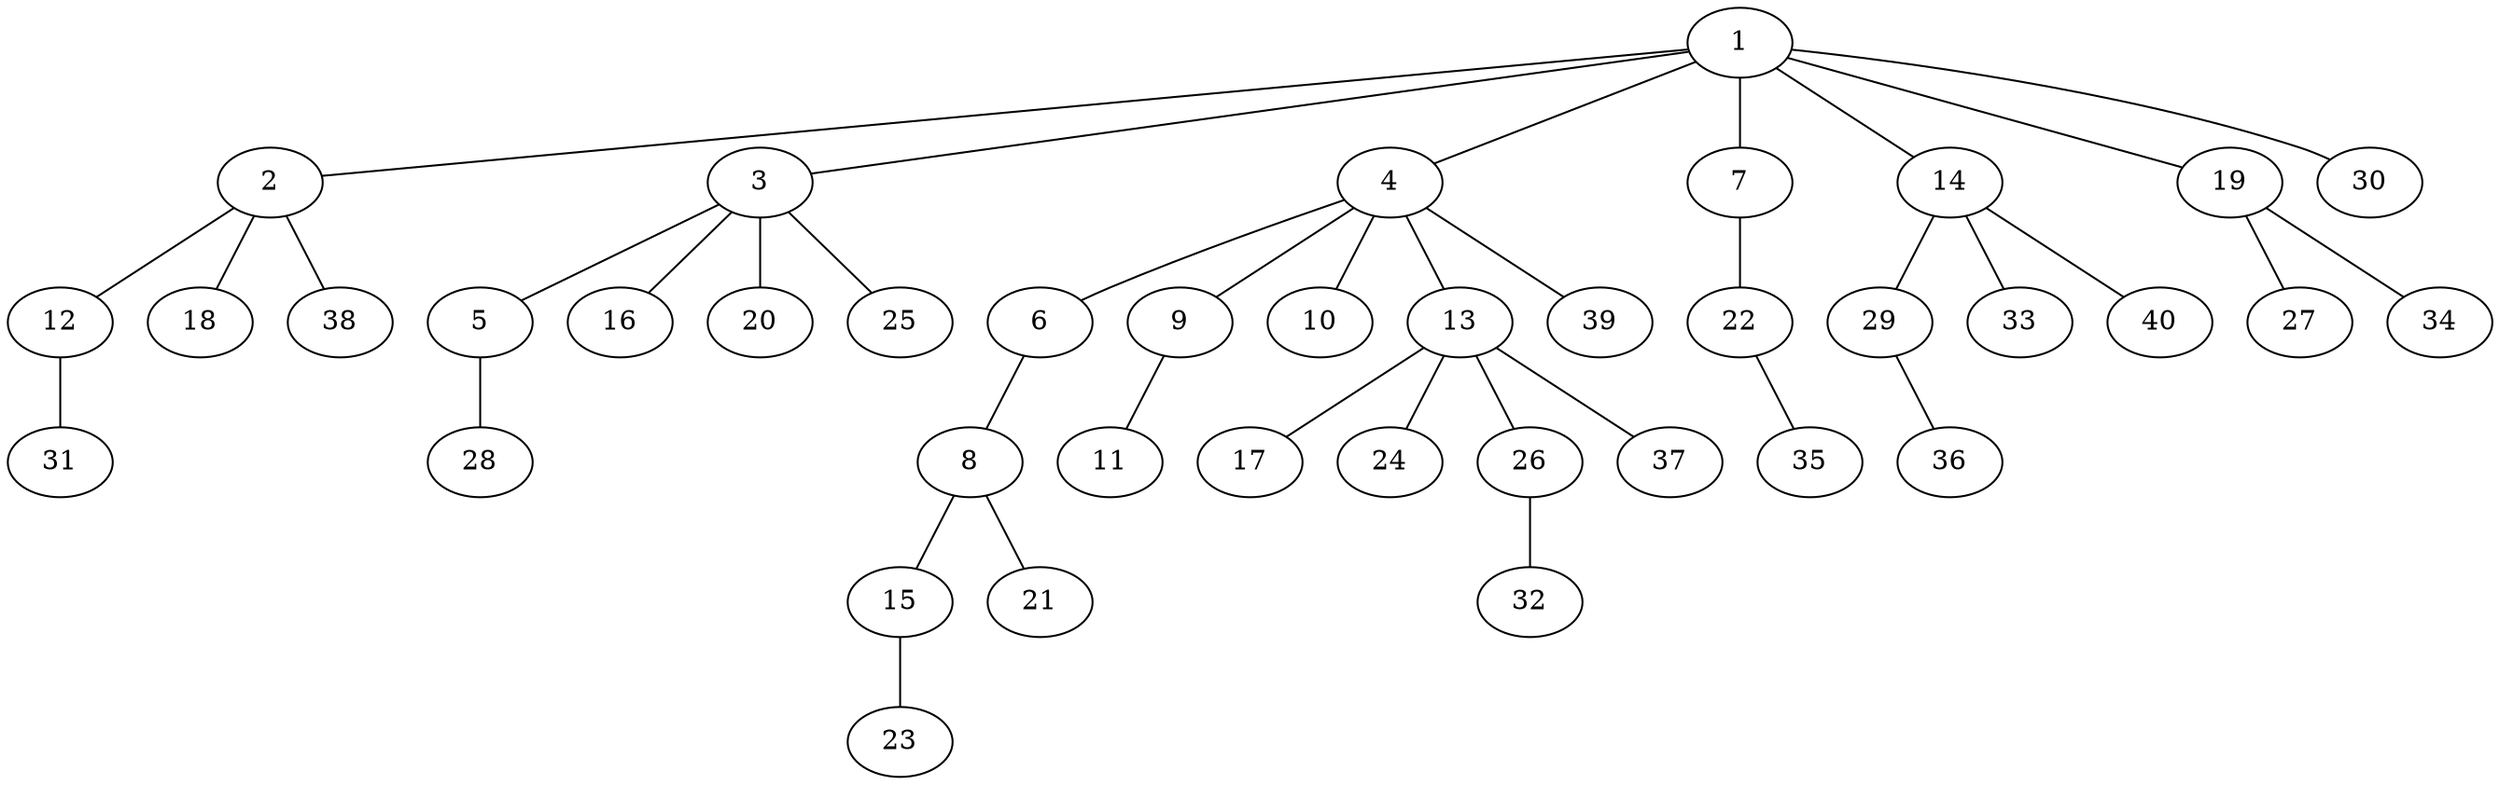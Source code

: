 graph graphname {1--2
1--3
1--4
1--7
1--14
1--19
1--30
2--12
2--18
2--38
3--5
3--16
3--20
3--25
4--6
4--9
4--10
4--13
4--39
5--28
6--8
7--22
8--15
8--21
9--11
12--31
13--17
13--24
13--26
13--37
14--29
14--33
14--40
15--23
19--27
19--34
22--35
26--32
29--36
}